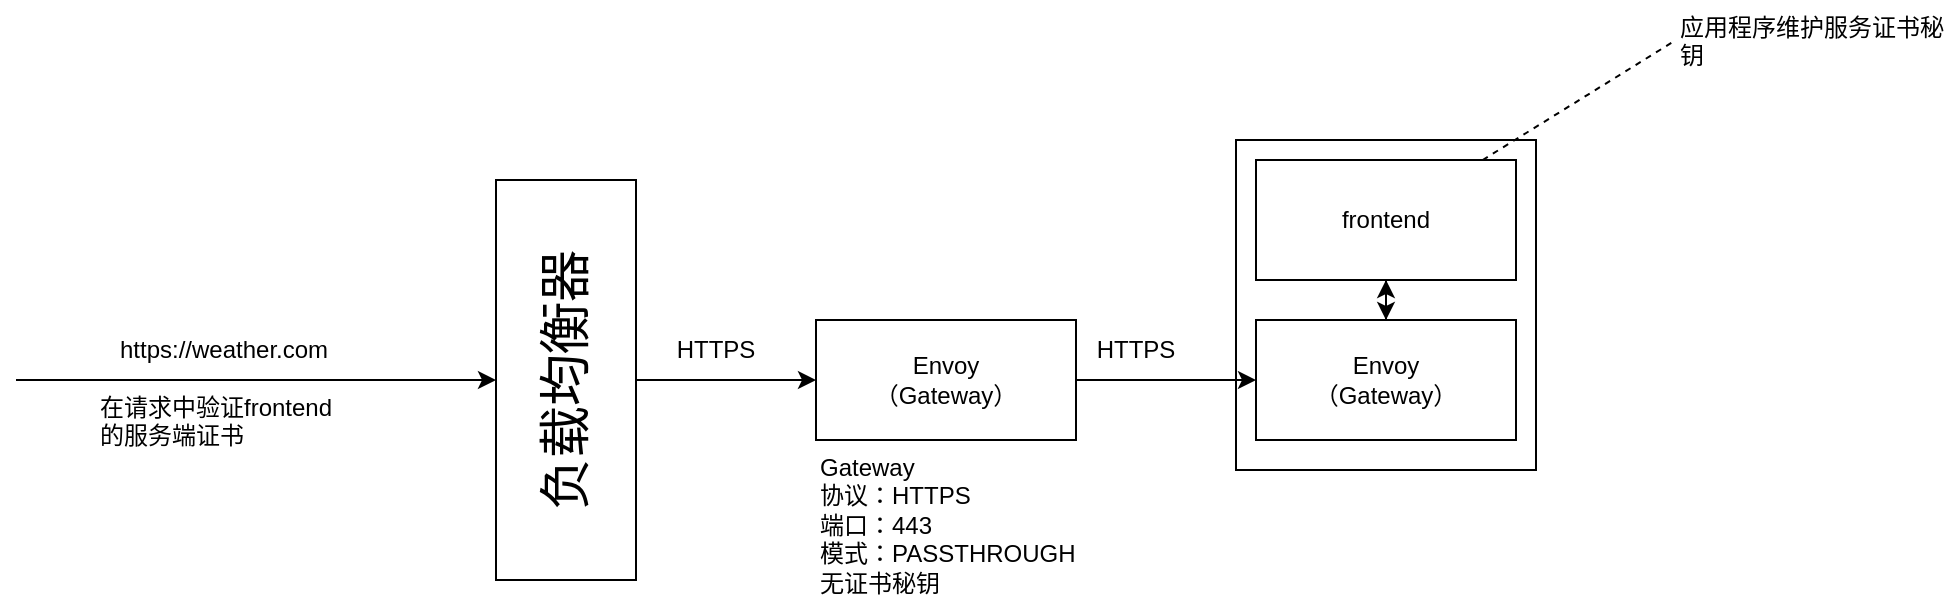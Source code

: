 <mxfile version="12.6.5" type="device"><diagram id="nufeWGokYyjdKicKmiSM" name="Page-1"><mxGraphModel dx="1024" dy="592" grid="1" gridSize="10" guides="1" tooltips="1" connect="1" arrows="1" fold="1" page="1" pageScale="1" pageWidth="2339" pageHeight="3300" math="0" shadow="0"><root><mxCell id="0"/><mxCell id="1" parent="0"/><mxCell id="PfPDH9epOdCypgDGCxOL-14" value="" style="rounded=0;whiteSpace=wrap;html=1;align=left;" vertex="1" parent="1"><mxGeometry x="690" y="290" width="150" height="165" as="geometry"/></mxCell><mxCell id="PfPDH9epOdCypgDGCxOL-1" value="&lt;font style=&quot;font-size: 26px&quot;&gt;负载均衡器&lt;/font&gt;" style="rounded=0;whiteSpace=wrap;html=1;horizontal=0;" vertex="1" parent="1"><mxGeometry x="320" y="310" width="70" height="200" as="geometry"/></mxCell><mxCell id="PfPDH9epOdCypgDGCxOL-2" value="" style="endArrow=classic;html=1;entryX=0;entryY=0.5;entryDx=0;entryDy=0;" edge="1" parent="1" target="PfPDH9epOdCypgDGCxOL-1"><mxGeometry width="50" height="50" relative="1" as="geometry"><mxPoint x="80" y="410" as="sourcePoint"/><mxPoint x="100" y="460" as="targetPoint"/></mxGeometry></mxCell><mxCell id="PfPDH9epOdCypgDGCxOL-3" value="https://weather.com" style="text;html=1;strokeColor=none;fillColor=none;align=left;verticalAlign=middle;whiteSpace=wrap;rounded=0;" vertex="1" parent="1"><mxGeometry x="130" y="380" width="120" height="30" as="geometry"/></mxCell><mxCell id="PfPDH9epOdCypgDGCxOL-4" value="在请求中验证frontend的服务端证书" style="text;html=1;strokeColor=none;fillColor=none;align=left;verticalAlign=top;whiteSpace=wrap;rounded=0;" vertex="1" parent="1"><mxGeometry x="120" y="410" width="120" height="50" as="geometry"/></mxCell><mxCell id="PfPDH9epOdCypgDGCxOL-5" value="" style="endArrow=classic;html=1;exitX=1;exitY=0.5;exitDx=0;exitDy=0;" edge="1" parent="1" source="PfPDH9epOdCypgDGCxOL-1"><mxGeometry width="50" height="50" relative="1" as="geometry"><mxPoint x="510" y="410" as="sourcePoint"/><mxPoint x="480" y="410" as="targetPoint"/></mxGeometry></mxCell><mxCell id="PfPDH9epOdCypgDGCxOL-6" value="HTTPS" style="text;html=1;strokeColor=none;fillColor=none;align=center;verticalAlign=middle;whiteSpace=wrap;rounded=0;" vertex="1" parent="1"><mxGeometry x="410" y="385" width="40" height="20" as="geometry"/></mxCell><mxCell id="PfPDH9epOdCypgDGCxOL-7" value="Envoy&lt;br&gt;（Gateway）" style="rounded=0;whiteSpace=wrap;html=1;align=center;" vertex="1" parent="1"><mxGeometry x="480" y="380" width="130" height="60" as="geometry"/></mxCell><mxCell id="PfPDH9epOdCypgDGCxOL-8" value="" style="endArrow=classic;html=1;exitX=1;exitY=0.5;exitDx=0;exitDy=0;entryX=0;entryY=0.5;entryDx=0;entryDy=0;" edge="1" parent="1" source="PfPDH9epOdCypgDGCxOL-7" target="PfPDH9epOdCypgDGCxOL-13"><mxGeometry width="50" height="50" relative="1" as="geometry"><mxPoint x="730" y="410" as="sourcePoint"/><mxPoint x="680" y="410" as="targetPoint"/></mxGeometry></mxCell><mxCell id="PfPDH9epOdCypgDGCxOL-9" value="HTTPS" style="text;html=1;strokeColor=none;fillColor=none;align=center;verticalAlign=middle;whiteSpace=wrap;rounded=0;" vertex="1" parent="1"><mxGeometry x="620" y="385" width="40" height="20" as="geometry"/></mxCell><mxCell id="PfPDH9epOdCypgDGCxOL-11" value="Gateway&lt;br&gt;协议：HTTPS&lt;br&gt;端口：443&lt;br&gt;模式：PASSTHROUGH&lt;br&gt;无证书秘钥" style="text;html=1;strokeColor=none;fillColor=none;align=left;verticalAlign=top;whiteSpace=wrap;rounded=0;" vertex="1" parent="1"><mxGeometry x="480" y="440" width="140" height="80" as="geometry"/></mxCell><mxCell id="PfPDH9epOdCypgDGCxOL-13" value="Envoy&lt;br&gt;（Gateway）" style="rounded=0;whiteSpace=wrap;html=1;align=center;" vertex="1" parent="1"><mxGeometry x="700" y="380" width="130" height="60" as="geometry"/></mxCell><mxCell id="PfPDH9epOdCypgDGCxOL-16" style="edgeStyle=orthogonalEdgeStyle;rounded=0;orthogonalLoop=1;jettySize=auto;html=1;startArrow=classic;startFill=1;" edge="1" parent="1" source="PfPDH9epOdCypgDGCxOL-15" target="PfPDH9epOdCypgDGCxOL-13"><mxGeometry relative="1" as="geometry"/></mxCell><mxCell id="PfPDH9epOdCypgDGCxOL-18" style="rounded=0;orthogonalLoop=1;jettySize=auto;html=1;startArrow=none;startFill=0;endArrow=none;endFill=0;dashed=1;entryX=0;entryY=0.5;entryDx=0;entryDy=0;" edge="1" parent="1" source="PfPDH9epOdCypgDGCxOL-15" target="PfPDH9epOdCypgDGCxOL-17"><mxGeometry relative="1" as="geometry"/></mxCell><mxCell id="PfPDH9epOdCypgDGCxOL-15" value="frontend" style="rounded=0;whiteSpace=wrap;html=1;align=center;" vertex="1" parent="1"><mxGeometry x="700" y="300" width="130" height="60" as="geometry"/></mxCell><mxCell id="PfPDH9epOdCypgDGCxOL-17" value="应用程序维护服务证书秘钥" style="text;html=1;strokeColor=none;fillColor=none;align=left;verticalAlign=top;whiteSpace=wrap;rounded=0;" vertex="1" parent="1"><mxGeometry x="910" y="220" width="140" height="40" as="geometry"/></mxCell></root></mxGraphModel></diagram></mxfile>